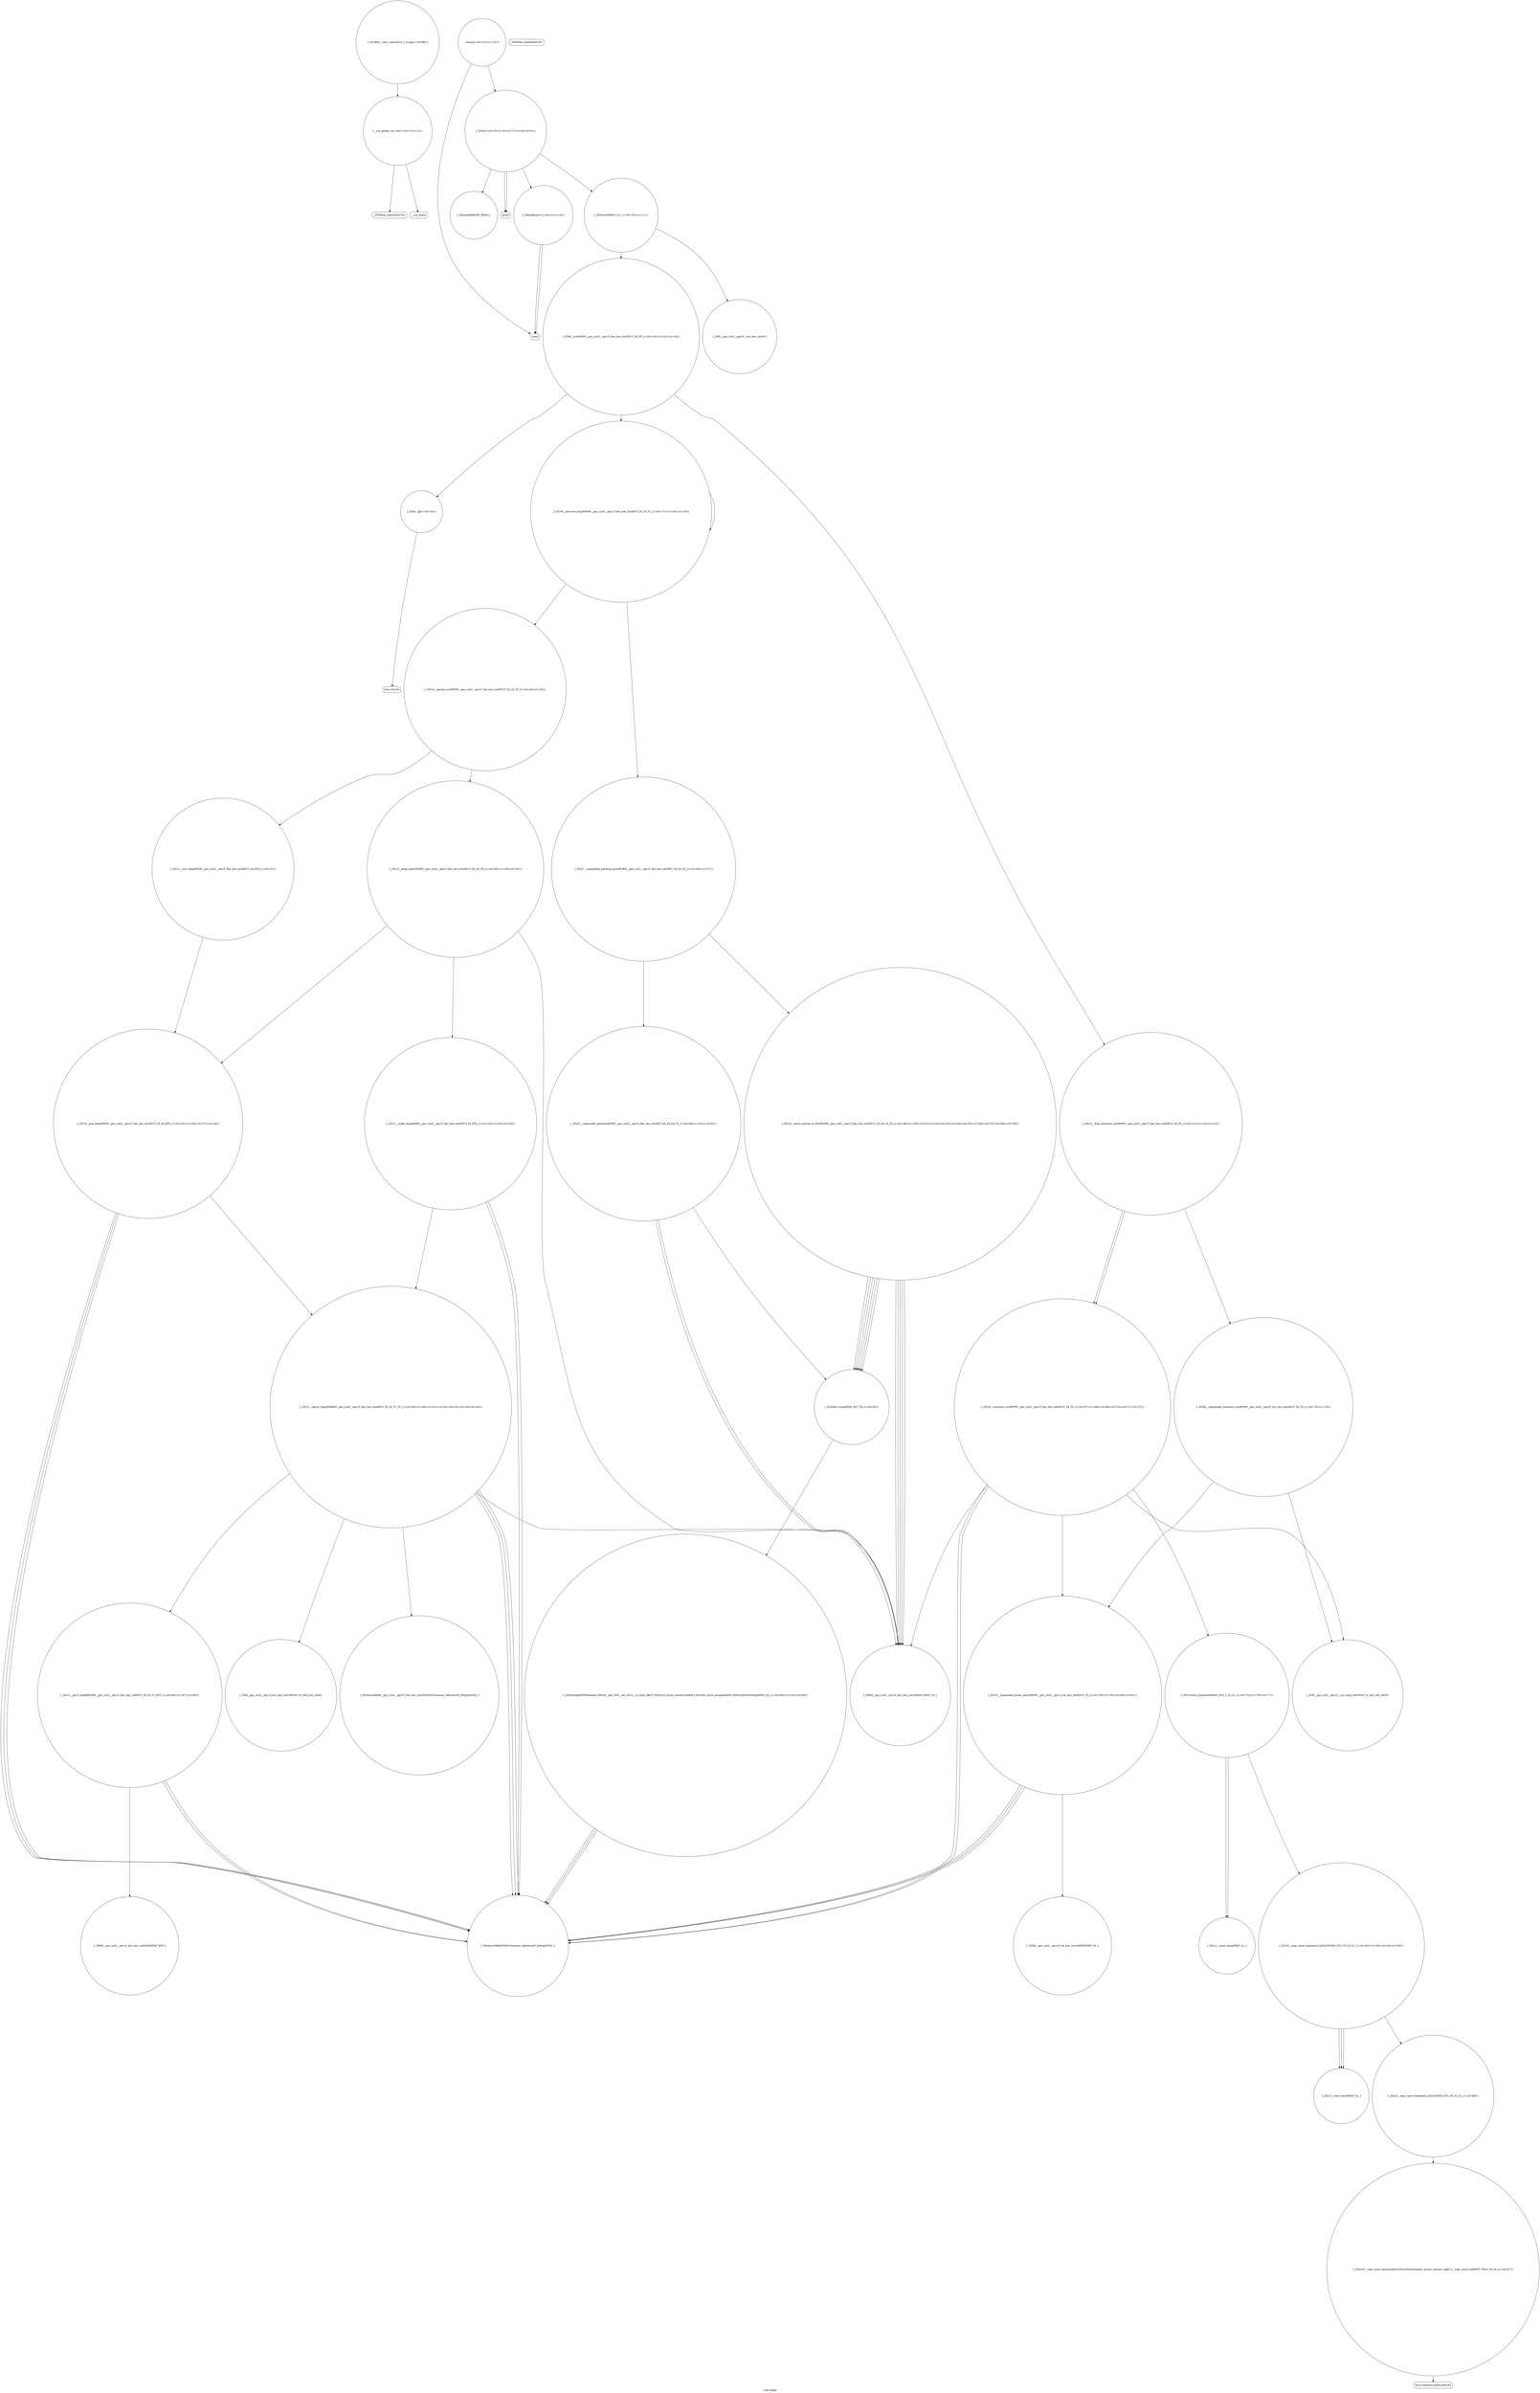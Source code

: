 digraph "Call Graph" {
	label="Call Graph";

	Node0x557852cd3c70 [shape=record,shape=circle,label="{__cxx_global_var_init|{<s0>1|<s1>2}}"];
	Node0x557852cd3c70:s0 -> Node0x557852cd4100[color=black];
	Node0x557852cd3c70:s1 -> Node0x557852cd4200[color=black];
	Node0x557852cd5700 [shape=record,shape=circle,label="{_ZNK9__gnu_cxx5__ops14_Val_less_iterclIdPdEEbRT_T0_}"];
	Node0x557852cd4d80 [shape=record,shape=circle,label="{_ZN9__gnu_cxx5__ops14_Iter_less_valC2ENS0_15_Iter_less_iterE}"];
	Node0x557852cd4400 [shape=record,shape=circle,label="{_ZSt4sortIPdEvT_S1_|{<s0>10|<s1>11}}"];
	Node0x557852cd4400:s0 -> Node0x557852cd4680[color=black];
	Node0x557852cd4400:s1 -> Node0x557852cd4600[color=black];
	Node0x557852cd5100 [shape=record,shape=Mrecord,label="{llvm.ctlz.i64}"];
	Node0x557852cd4780 [shape=record,shape=circle,label="{_ZSt4__lgl|{<s0>20}}"];
	Node0x557852cd4780:s0 -> Node0x557852cd5100[color=black];
	Node0x557852cd5480 [shape=record,shape=circle,label="{_ZSt12__miter_baseIPdET_S1_}"];
	Node0x557852cd4b00 [shape=record,shape=circle,label="{_ZNK9__gnu_cxx5__ops15_Iter_less_iterclIPdS3_EEbT_T0_}"];
	Node0x557852cd4180 [shape=record,shape=Mrecord,label="{_ZNSt8ios_base4InitD1Ev}"];
	Node0x557852cd4e80 [shape=record,shape=circle,label="{_ZNK9__gnu_cxx5__ops14_Iter_less_valclIPddEEbT_RT0_}"];
	Node0x557852cd4500 [shape=record,shape=Mrecord,label="{printf}"];
	Node0x557852cd5200 [shape=record,shape=circle,label="{_ZSt26__unguarded_insertion_sortIPdN9__gnu_cxx5__ops15_Iter_less_iterEEvT_S4_T0_|{<s0>73|<s1>74}}"];
	Node0x557852cd5200:s0 -> Node0x557852cd5380[color=black];
	Node0x557852cd5200:s1 -> Node0x557852cd5300[color=black];
	Node0x557852cd4880 [shape=record,shape=circle,label="{_ZSt14__partial_sortIPdN9__gnu_cxx5__ops15_Iter_less_iterEEvT_S4_S4_T0_|{<s0>24|<s1>25}}"];
	Node0x557852cd4880:s0 -> Node0x557852cd4980[color=black];
	Node0x557852cd4880:s1 -> Node0x557852cd4a00[color=black];
	Node0x557852cd5580 [shape=record,shape=circle,label="{_ZSt12__niter_baseIPdET_S1_}"];
	Node0x557852cd4c00 [shape=record,shape=circle,label="{_ZSt4moveIRdEONSt16remove_referenceIT_E4typeEOS2_}"];
	Node0x557852cd4280 [shape=record,shape=circle,label="{_Z9readInputv|{<s0>3|<s1>4}}"];
	Node0x557852cd4280:s0 -> Node0x557852cd4300[color=black];
	Node0x557852cd4280:s1 -> Node0x557852cd4300[color=black];
	Node0x557852cd4f80 [shape=record,shape=circle,label="{_ZSt21__unguarded_partitionIPdN9__gnu_cxx5__ops15_Iter_less_iterEET_S4_S4_S4_T0_|{<s0>60|<s1>61|<s2>62}}"];
	Node0x557852cd4f80:s0 -> Node0x557852cd4b00[color=black];
	Node0x557852cd4f80:s1 -> Node0x557852cd4b00[color=black];
	Node0x557852cd4f80:s2 -> Node0x557852cd5000[color=black];
	Node0x557852cd4600 [shape=record,shape=circle,label="{_ZSt6__sortIPdN9__gnu_cxx5__ops15_Iter_less_iterEEvT_S4_T0_|{<s0>14|<s1>15|<s2>16}}"];
	Node0x557852cd4600:s0 -> Node0x557852cd4780[color=black];
	Node0x557852cd4600:s1 -> Node0x557852cd4700[color=black];
	Node0x557852cd4600:s2 -> Node0x557852cd4800[color=black];
	Node0x557852cd5300 [shape=record,shape=circle,label="{_ZSt25__unguarded_linear_insertIPdN9__gnu_cxx5__ops14_Val_less_iterEEvT_T0_|{<s0>78|<s1>79|<s2>80|<s3>81}}"];
	Node0x557852cd5300:s0 -> Node0x557852cd4c00[color=black];
	Node0x557852cd5300:s1 -> Node0x557852cd5700[color=black];
	Node0x557852cd5300:s2 -> Node0x557852cd4c00[color=black];
	Node0x557852cd5300:s3 -> Node0x557852cd4c00[color=black];
	Node0x557852cd4980 [shape=record,shape=circle,label="{_ZSt13__heap_selectIPdN9__gnu_cxx5__ops15_Iter_less_iterEEvT_S4_S4_T0_|{<s0>28|<s1>29|<s2>30}}"];
	Node0x557852cd4980:s0 -> Node0x557852cd4a80[color=black];
	Node0x557852cd4980:s1 -> Node0x557852cd4b00[color=black];
	Node0x557852cd4980:s2 -> Node0x557852cd4b80[color=black];
	Node0x557852cd5680 [shape=record,shape=Mrecord,label="{llvm.memmove.p0i8.p0i8.i64}"];
	Node0x557852cd4d00 [shape=record,shape=circle,label="{_ZSt4moveIRN9__gnu_cxx5__ops15_Iter_less_iterEEONSt16remove_referenceIT_E4typeEOS5_}"];
	Node0x557852cd4380 [shape=record,shape=circle,label="{_Z2tci|{<s0>5|<s1>6|<s2>7|<s3>8|<s4>9}}"];
	Node0x557852cd4380:s0 -> Node0x557852cd4280[color=black];
	Node0x557852cd4380:s1 -> Node0x557852cd4400[color=black];
	Node0x557852cd4380:s2 -> Node0x557852cd4480[color=black];
	Node0x557852cd4380:s3 -> Node0x557852cd4500[color=black];
	Node0x557852cd4380:s4 -> Node0x557852cd4500[color=black];
	Node0x557852cd5080 [shape=record,shape=circle,label="{_ZSt4swapIdENSt9enable_ifIXsr6__and_ISt6__not_ISt15__is_tuple_likeIT_EESt21is_move_constructibleIS3_ESt18is_move_assignableIS3_EEE5valueEvE4typeERS3_SC_|{<s0>64|<s1>65|<s2>66}}"];
	Node0x557852cd5080:s0 -> Node0x557852cd4c00[color=black];
	Node0x557852cd5080:s1 -> Node0x557852cd4c00[color=black];
	Node0x557852cd5080:s2 -> Node0x557852cd4c00[color=black];
	Node0x557852cd4700 [shape=record,shape=circle,label="{_ZSt16__introsort_loopIPdlN9__gnu_cxx5__ops15_Iter_less_iterEEvT_S4_T0_T1_|{<s0>17|<s1>18|<s2>19}}"];
	Node0x557852cd4700:s0 -> Node0x557852cd4880[color=black];
	Node0x557852cd4700:s1 -> Node0x557852cd4900[color=black];
	Node0x557852cd4700:s2 -> Node0x557852cd4700[color=black];
	Node0x557852cd5400 [shape=record,shape=circle,label="{_ZSt23__copy_move_backward_a2ILb1EPdS0_ET1_T0_S2_S1_|{<s0>82|<s1>83|<s2>84|<s3>85}}"];
	Node0x557852cd5400:s0 -> Node0x557852cd5580[color=black];
	Node0x557852cd5400:s1 -> Node0x557852cd5580[color=black];
	Node0x557852cd5400:s2 -> Node0x557852cd5580[color=black];
	Node0x557852cd5400:s3 -> Node0x557852cd5500[color=black];
	Node0x557852cd4a80 [shape=record,shape=circle,label="{_ZSt11__make_heapIPdN9__gnu_cxx5__ops15_Iter_less_iterEEvT_S4_RT0_|{<s0>32|<s1>33|<s2>34}}"];
	Node0x557852cd4a80:s0 -> Node0x557852cd4c00[color=black];
	Node0x557852cd4a80:s1 -> Node0x557852cd4c00[color=black];
	Node0x557852cd4a80:s2 -> Node0x557852cd4c80[color=black];
	Node0x557852cd4100 [shape=record,shape=Mrecord,label="{_ZNSt8ios_base4InitC1Ev}"];
	Node0x557852cd5780 [shape=record,shape=circle,label="{_GLOBAL__sub_I_betaveros_1_0.cpp|{<s0>88}}"];
	Node0x557852cd5780:s0 -> Node0x557852cd3c70[color=black];
	Node0x557852cd4e00 [shape=record,shape=circle,label="{_ZSt11__push_heapIPdldN9__gnu_cxx5__ops14_Iter_less_valEEvT_T0_S5_T1_RT2_|{<s0>46|<s1>47|<s2>48}}"];
	Node0x557852cd4e00:s0 -> Node0x557852cd4e80[color=black];
	Node0x557852cd4e00:s1 -> Node0x557852cd4c00[color=black];
	Node0x557852cd4e00:s2 -> Node0x557852cd4c00[color=black];
	Node0x557852cd4480 [shape=record,shape=circle,label="{_Z6maxifyIdEvRT_RKS0_}"];
	Node0x557852cd5180 [shape=record,shape=circle,label="{_ZSt16__insertion_sortIPdN9__gnu_cxx5__ops15_Iter_less_iterEEvT_S4_T0_|{<s0>67|<s1>68|<s2>69|<s3>70|<s4>71|<s5>72}}"];
	Node0x557852cd5180:s0 -> Node0x557852cd4b00[color=black];
	Node0x557852cd5180:s1 -> Node0x557852cd4c00[color=black];
	Node0x557852cd5180:s2 -> Node0x557852cd5280[color=black];
	Node0x557852cd5180:s3 -> Node0x557852cd4c00[color=black];
	Node0x557852cd5180:s4 -> Node0x557852cd5380[color=black];
	Node0x557852cd5180:s5 -> Node0x557852cd5300[color=black];
	Node0x557852cd4800 [shape=record,shape=circle,label="{_ZSt22__final_insertion_sortIPdN9__gnu_cxx5__ops15_Iter_less_iterEEvT_S4_T0_|{<s0>21|<s1>22|<s2>23}}"];
	Node0x557852cd4800:s0 -> Node0x557852cd5180[color=black];
	Node0x557852cd4800:s1 -> Node0x557852cd5200[color=black];
	Node0x557852cd4800:s2 -> Node0x557852cd5180[color=black];
	Node0x557852cd5500 [shape=record,shape=circle,label="{_ZSt22__copy_move_backward_aILb1EPdS0_ET1_T0_S2_S1_|{<s0>86}}"];
	Node0x557852cd5500:s0 -> Node0x557852cd5600[color=black];
	Node0x557852cd4b80 [shape=record,shape=circle,label="{_ZSt10__pop_heapIPdN9__gnu_cxx5__ops15_Iter_less_iterEEvT_S4_S4_RT0_|{<s0>35|<s1>36|<s2>37|<s3>38}}"];
	Node0x557852cd4b80:s0 -> Node0x557852cd4c00[color=black];
	Node0x557852cd4b80:s1 -> Node0x557852cd4c00[color=black];
	Node0x557852cd4b80:s2 -> Node0x557852cd4c00[color=black];
	Node0x557852cd4b80:s3 -> Node0x557852cd4c80[color=black];
	Node0x557852cd4200 [shape=record,shape=Mrecord,label="{__cxa_atexit}"];
	Node0x557852cd4f00 [shape=record,shape=circle,label="{_ZSt22__move_median_to_firstIPdN9__gnu_cxx5__ops15_Iter_less_iterEEvT_S4_S4_S4_T0_|{<s0>49|<s1>50|<s2>51|<s3>52|<s4>53|<s5>54|<s6>55|<s7>56|<s8>57|<s9>58|<s10>59}}"];
	Node0x557852cd4f00:s0 -> Node0x557852cd4b00[color=black];
	Node0x557852cd4f00:s1 -> Node0x557852cd4b00[color=black];
	Node0x557852cd4f00:s2 -> Node0x557852cd5000[color=black];
	Node0x557852cd4f00:s3 -> Node0x557852cd4b00[color=black];
	Node0x557852cd4f00:s4 -> Node0x557852cd5000[color=black];
	Node0x557852cd4f00:s5 -> Node0x557852cd5000[color=black];
	Node0x557852cd4f00:s6 -> Node0x557852cd4b00[color=black];
	Node0x557852cd4f00:s7 -> Node0x557852cd5000[color=black];
	Node0x557852cd4f00:s8 -> Node0x557852cd4b00[color=black];
	Node0x557852cd4f00:s9 -> Node0x557852cd5000[color=black];
	Node0x557852cd4f00:s10 -> Node0x557852cd5000[color=black];
	Node0x557852cd4580 [shape=record,shape=circle,label="{main|{<s0>12|<s1>13}}"];
	Node0x557852cd4580:s0 -> Node0x557852cd4300[color=black];
	Node0x557852cd4580:s1 -> Node0x557852cd4380[color=black];
	Node0x557852cd5280 [shape=record,shape=circle,label="{_ZSt13move_backwardIPdS0_ET0_T_S2_S1_|{<s0>75|<s1>76|<s2>77}}"];
	Node0x557852cd5280:s0 -> Node0x557852cd5480[color=black];
	Node0x557852cd5280:s1 -> Node0x557852cd5480[color=black];
	Node0x557852cd5280:s2 -> Node0x557852cd5400[color=black];
	Node0x557852cd4900 [shape=record,shape=circle,label="{_ZSt27__unguarded_partition_pivotIPdN9__gnu_cxx5__ops15_Iter_less_iterEET_S4_S4_T0_|{<s0>26|<s1>27}}"];
	Node0x557852cd4900:s0 -> Node0x557852cd4f00[color=black];
	Node0x557852cd4900:s1 -> Node0x557852cd4f80[color=black];
	Node0x557852cd5600 [shape=record,shape=circle,label="{_ZNSt20__copy_move_backwardILb1ELb1ESt26random_access_iterator_tagE13__copy_move_bIdEEPT_PKS3_S6_S4_|{<s0>87}}"];
	Node0x557852cd5600:s0 -> Node0x557852cd5680[color=black];
	Node0x557852cd4c80 [shape=record,shape=circle,label="{_ZSt13__adjust_heapIPdldN9__gnu_cxx5__ops15_Iter_less_iterEEvT_T0_S5_T1_T2_|{<s0>39|<s1>40|<s2>41|<s3>42|<s4>43|<s5>44|<s6>45}}"];
	Node0x557852cd4c80:s0 -> Node0x557852cd4b00[color=black];
	Node0x557852cd4c80:s1 -> Node0x557852cd4c00[color=black];
	Node0x557852cd4c80:s2 -> Node0x557852cd4c00[color=black];
	Node0x557852cd4c80:s3 -> Node0x557852cd4d00[color=black];
	Node0x557852cd4c80:s4 -> Node0x557852cd4d80[color=black];
	Node0x557852cd4c80:s5 -> Node0x557852cd4c00[color=black];
	Node0x557852cd4c80:s6 -> Node0x557852cd4e00[color=black];
	Node0x557852cd4300 [shape=record,shape=Mrecord,label="{scanf}"];
	Node0x557852cd5000 [shape=record,shape=circle,label="{_ZSt9iter_swapIPdS0_EvT_T0_|{<s0>63}}"];
	Node0x557852cd5000:s0 -> Node0x557852cd5080[color=black];
	Node0x557852cd4680 [shape=record,shape=circle,label="{_ZN9__gnu_cxx5__ops16__iter_less_iterEv}"];
	Node0x557852cd5380 [shape=record,shape=circle,label="{_ZN9__gnu_cxx5__ops15__val_comp_iterENS0_15_Iter_less_iterE}"];
	Node0x557852cd4a00 [shape=record,shape=circle,label="{_ZSt11__sort_heapIPdN9__gnu_cxx5__ops15_Iter_less_iterEEvT_S4_RT0_|{<s0>31}}"];
	Node0x557852cd4a00:s0 -> Node0x557852cd4b80[color=black];
}
